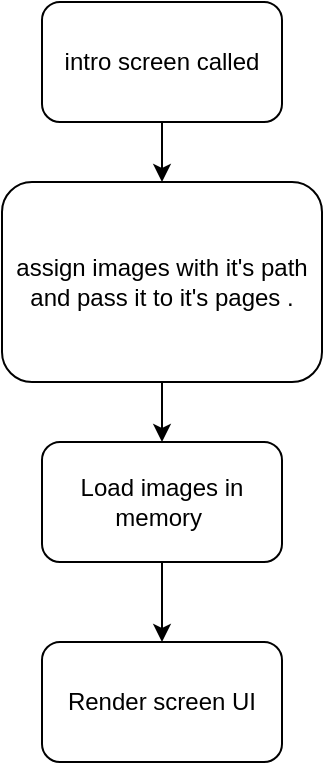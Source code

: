 <mxfile version="20.4.2" type="device"><diagram id="r8SiarFZaAaARlLYCruT" name="Page-1"><mxGraphModel dx="1038" dy="547" grid="1" gridSize="10" guides="1" tooltips="1" connect="1" arrows="1" fold="1" page="1" pageScale="1" pageWidth="850" pageHeight="1100" math="0" shadow="0"><root><mxCell id="0"/><mxCell id="1" parent="0"/><mxCell id="VVksT7xE_4HHfwB49hrR-3" value="" style="edgeStyle=orthogonalEdgeStyle;rounded=0;orthogonalLoop=1;jettySize=auto;html=1;" edge="1" parent="1" source="VVksT7xE_4HHfwB49hrR-1" target="VVksT7xE_4HHfwB49hrR-2"><mxGeometry relative="1" as="geometry"/></mxCell><mxCell id="VVksT7xE_4HHfwB49hrR-1" value="intro screen called" style="rounded=1;whiteSpace=wrap;html=1;" vertex="1" parent="1"><mxGeometry x="350" y="60" width="120" height="60" as="geometry"/></mxCell><mxCell id="VVksT7xE_4HHfwB49hrR-5" value="" style="edgeStyle=orthogonalEdgeStyle;rounded=0;orthogonalLoop=1;jettySize=auto;html=1;" edge="1" parent="1" source="VVksT7xE_4HHfwB49hrR-2" target="VVksT7xE_4HHfwB49hrR-4"><mxGeometry relative="1" as="geometry"/></mxCell><mxCell id="VVksT7xE_4HHfwB49hrR-2" value="assign images with it's path and pass it to it's pages ." style="rounded=1;whiteSpace=wrap;html=1;" vertex="1" parent="1"><mxGeometry x="330" y="150" width="160" height="100" as="geometry"/></mxCell><mxCell id="VVksT7xE_4HHfwB49hrR-7" value="" style="edgeStyle=orthogonalEdgeStyle;rounded=0;orthogonalLoop=1;jettySize=auto;html=1;" edge="1" parent="1" source="VVksT7xE_4HHfwB49hrR-4" target="VVksT7xE_4HHfwB49hrR-6"><mxGeometry relative="1" as="geometry"/></mxCell><mxCell id="VVksT7xE_4HHfwB49hrR-4" value="Load images in memory&amp;nbsp;" style="whiteSpace=wrap;html=1;rounded=1;" vertex="1" parent="1"><mxGeometry x="350" y="280" width="120" height="60" as="geometry"/></mxCell><mxCell id="VVksT7xE_4HHfwB49hrR-6" value="Render screen UI" style="whiteSpace=wrap;html=1;rounded=1;" vertex="1" parent="1"><mxGeometry x="350" y="380" width="120" height="60" as="geometry"/></mxCell></root></mxGraphModel></diagram></mxfile>
